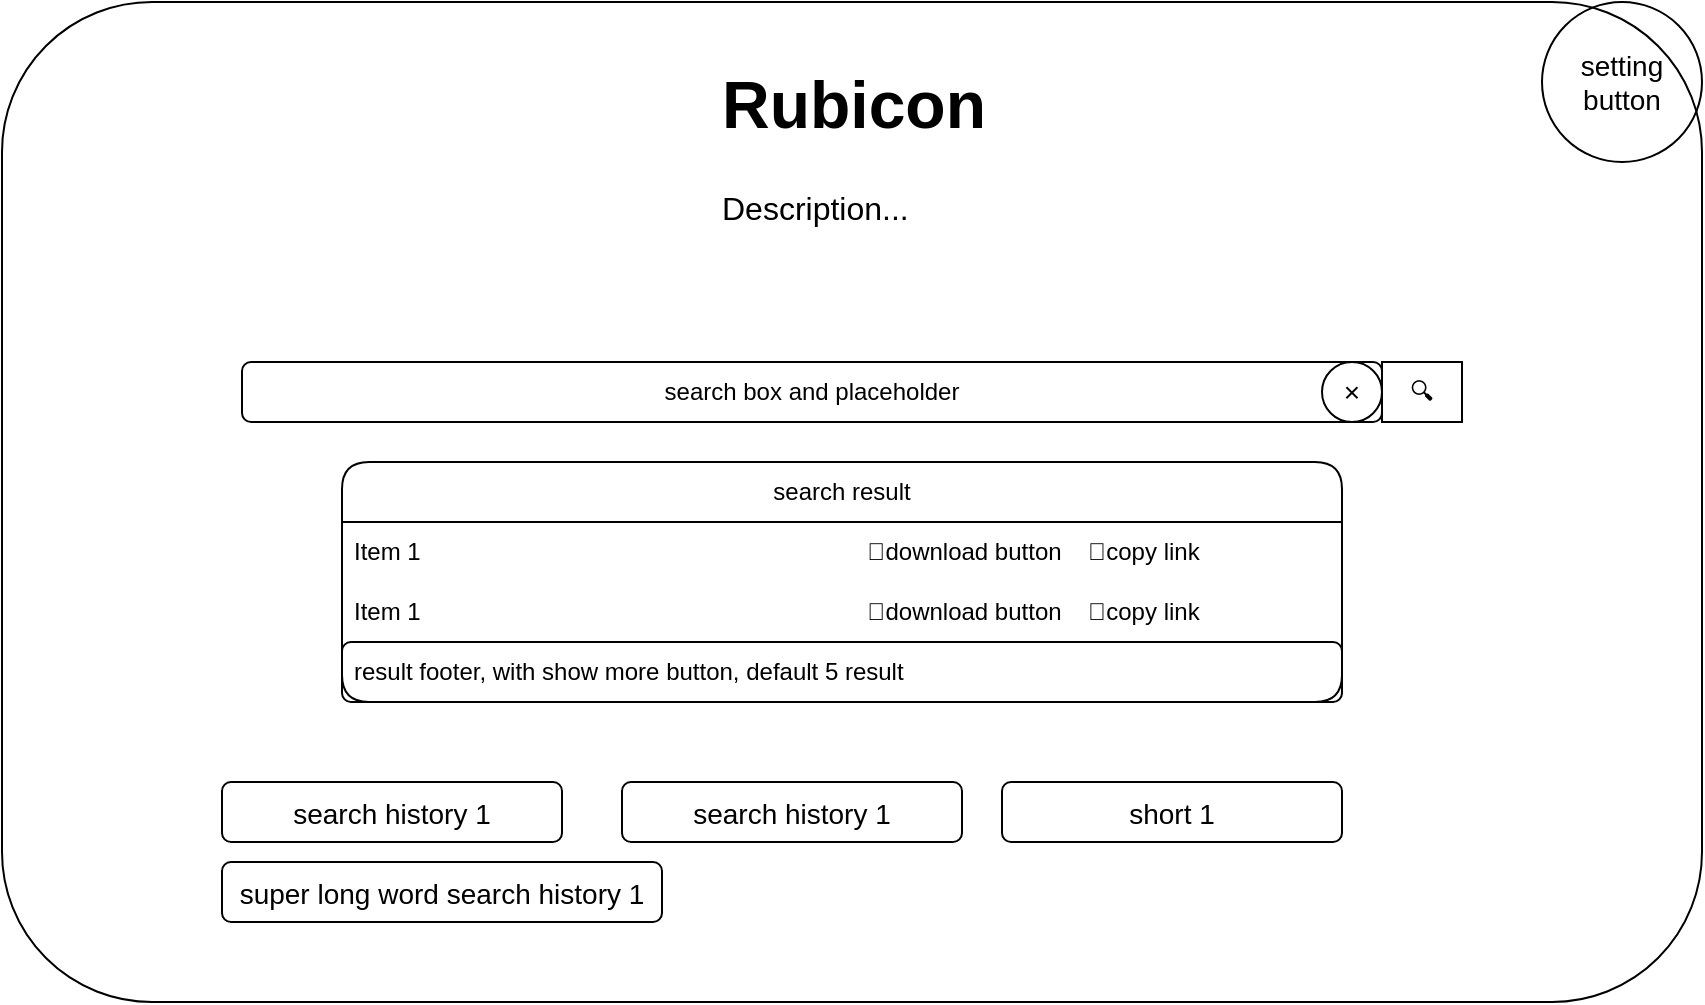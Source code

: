 <mxfile>
    <diagram id="LPSt2C3qjnTizS4OzYsU" name="Page-1">
        <mxGraphModel dx="818" dy="637" grid="1" gridSize="10" guides="1" tooltips="1" connect="1" arrows="1" fold="1" page="1" pageScale="1" pageWidth="850" pageHeight="1100" math="0" shadow="0">
            <root>
                <mxCell id="0"/>
                <mxCell id="1" parent="0"/>
                <mxCell id="3" value="" style="rounded=1;whiteSpace=wrap;html=1;glass=0;shadow=0;" parent="1" vertex="1">
                    <mxGeometry y="110" width="850" height="500" as="geometry"/>
                </mxCell>
                <mxCell id="4" value="&lt;h1 style=&quot;font-size: 33px;&quot;&gt;&lt;font style=&quot;font-size: 33px;&quot;&gt;Rubicon&lt;/font&gt;&lt;/h1&gt;&lt;p style=&quot;&quot;&gt;&lt;font style=&quot;font-size: 16px;&quot;&gt;Description...&lt;/font&gt;&lt;/p&gt;" style="text;html=1;strokeColor=none;fillColor=none;spacing=5;spacingTop=-20;whiteSpace=wrap;overflow=hidden;rounded=0;shadow=0;glass=0;sketch=0;" parent="1" vertex="1">
                    <mxGeometry x="355" y="130" width="190" height="120" as="geometry"/>
                </mxCell>
                <mxCell id="8" value="search result" style="swimlane;fontStyle=0;childLayout=stackLayout;horizontal=1;startSize=30;horizontalStack=0;resizeParent=1;resizeParentMax=0;resizeLast=0;collapsible=1;marginBottom=0;whiteSpace=wrap;html=1;rounded=1;shadow=0;glass=0;sketch=0;" parent="1" vertex="1">
                    <mxGeometry x="170" y="340" width="500" height="120" as="geometry"/>
                </mxCell>
                <mxCell id="24" value="Item 1&amp;nbsp; &amp;nbsp; &amp;nbsp; &amp;nbsp; &amp;nbsp; &amp;nbsp; &amp;nbsp; &amp;nbsp; &amp;nbsp; &amp;nbsp; &amp;nbsp; &amp;nbsp; &amp;nbsp; &amp;nbsp; &amp;nbsp; &amp;nbsp; &amp;nbsp; &amp;nbsp; &amp;nbsp; &amp;nbsp; &amp;nbsp; &amp;nbsp; &amp;nbsp; &amp;nbsp; &amp;nbsp; &amp;nbsp; &amp;nbsp; &amp;nbsp; &amp;nbsp; &amp;nbsp; &amp;nbsp; &amp;nbsp; &amp;nbsp; &amp;nbsp;💾download button&amp;nbsp; &amp;nbsp; 📄copy link" style="text;strokeColor=none;fillColor=none;align=left;verticalAlign=middle;spacingLeft=4;spacingRight=4;overflow=hidden;points=[[0,0.5],[1,0.5]];portConstraint=eastwest;rotatable=0;whiteSpace=wrap;html=1;rounded=1;shadow=0;glass=0;sketch=0;" vertex="1" parent="8">
                    <mxGeometry y="30" width="500" height="30" as="geometry"/>
                </mxCell>
                <mxCell id="9" value="Item 1&amp;nbsp; &amp;nbsp; &amp;nbsp; &amp;nbsp; &amp;nbsp; &amp;nbsp; &amp;nbsp; &amp;nbsp; &amp;nbsp; &amp;nbsp; &amp;nbsp; &amp;nbsp; &amp;nbsp; &amp;nbsp; &amp;nbsp; &amp;nbsp; &amp;nbsp; &amp;nbsp; &amp;nbsp; &amp;nbsp; &amp;nbsp; &amp;nbsp; &amp;nbsp; &amp;nbsp; &amp;nbsp; &amp;nbsp; &amp;nbsp; &amp;nbsp; &amp;nbsp; &amp;nbsp; &amp;nbsp; &amp;nbsp; &amp;nbsp; &amp;nbsp;💾download button&amp;nbsp; &amp;nbsp; 📄copy link" style="text;strokeColor=none;fillColor=none;align=left;verticalAlign=middle;spacingLeft=4;spacingRight=4;overflow=hidden;points=[[0,0.5],[1,0.5]];portConstraint=eastwest;rotatable=0;whiteSpace=wrap;html=1;rounded=1;shadow=0;glass=0;sketch=0;" parent="8" vertex="1">
                    <mxGeometry y="60" width="500" height="30" as="geometry"/>
                </mxCell>
                <mxCell id="25" value="result footer, with show more button, default 5 result" style="text;strokeColor=default;fillColor=none;align=left;verticalAlign=middle;spacingLeft=4;spacingRight=4;overflow=hidden;points=[[0,0.5],[1,0.5]];portConstraint=eastwest;rotatable=0;whiteSpace=wrap;html=1;rounded=1;shadow=0;glass=0;sketch=0;" vertex="1" parent="8">
                    <mxGeometry y="90" width="500" height="30" as="geometry"/>
                </mxCell>
                <mxCell id="13" value="" style="group" vertex="1" connectable="0" parent="1">
                    <mxGeometry x="120" y="290" width="630" height="100" as="geometry"/>
                </mxCell>
                <mxCell id="5" value="search box and placeholder" style="rounded=1;whiteSpace=wrap;html=1;shadow=0;glass=0;sketch=0;" parent="13" vertex="1">
                    <mxGeometry width="570" height="30" as="geometry"/>
                </mxCell>
                <mxCell id="6" value="🔍" style="rounded=0;whiteSpace=wrap;html=1;shadow=0;glass=0;sketch=0;" parent="13" vertex="1">
                    <mxGeometry x="570" width="40" height="30" as="geometry"/>
                </mxCell>
                <mxCell id="26" value="×" style="ellipse;whiteSpace=wrap;html=1;aspect=fixed;rounded=1;shadow=0;glass=0;sketch=0;strokeColor=default;strokeWidth=1;fontSize=14;fillColor=none;" vertex="1" parent="13">
                    <mxGeometry x="540" width="30" height="30" as="geometry"/>
                </mxCell>
                <mxCell id="16" value="&lt;font style=&quot;font-size: 14px;&quot;&gt;search history 1&lt;/font&gt;" style="text;html=1;strokeColor=default;fillColor=none;align=center;verticalAlign=middle;whiteSpace=wrap;rounded=1;fontSize=16;glass=0;shadow=0;strokeWidth=1;" vertex="1" parent="1">
                    <mxGeometry x="110" y="500" width="170" height="30" as="geometry"/>
                </mxCell>
                <mxCell id="17" value="&lt;font style=&quot;font-size: 14px;&quot;&gt;search history 1&lt;/font&gt;" style="text;html=1;strokeColor=default;fillColor=none;align=center;verticalAlign=middle;whiteSpace=wrap;rounded=1;fontSize=16;glass=0;shadow=0;strokeWidth=1;" vertex="1" parent="1">
                    <mxGeometry x="310" y="500" width="170" height="30" as="geometry"/>
                </mxCell>
                <mxCell id="19" value="&lt;font style=&quot;font-size: 14px;&quot;&gt;super long word search history 1&lt;/font&gt;" style="text;html=1;strokeColor=default;fillColor=none;align=center;verticalAlign=middle;whiteSpace=wrap;rounded=1;fontSize=16;glass=0;shadow=0;strokeWidth=1;" vertex="1" parent="1">
                    <mxGeometry x="110" y="540" width="220" height="30" as="geometry"/>
                </mxCell>
                <mxCell id="20" value="&lt;font style=&quot;font-size: 14px;&quot;&gt;short 1&lt;/font&gt;" style="text;html=1;strokeColor=default;fillColor=none;align=center;verticalAlign=middle;whiteSpace=wrap;rounded=1;fontSize=16;glass=0;shadow=0;strokeWidth=1;" vertex="1" parent="1">
                    <mxGeometry x="500" y="500" width="170" height="30" as="geometry"/>
                </mxCell>
                <mxCell id="23" value="setting button" style="ellipse;whiteSpace=wrap;html=1;aspect=fixed;rounded=1;shadow=0;glass=0;sketch=0;strokeColor=default;strokeWidth=1;fontSize=14;fillColor=none;" vertex="1" parent="1">
                    <mxGeometry x="770" y="110" width="80" height="80" as="geometry"/>
                </mxCell>
            </root>
        </mxGraphModel>
    </diagram>
</mxfile>